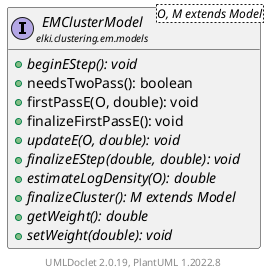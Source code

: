 @startuml
    remove .*\.(Instance|Par|Parameterizer|Factory)$
    set namespaceSeparator none
    hide empty fields
    hide empty methods

    interface "<size:14>EMClusterModel\n<size:10>elki.clustering.em.models" as elki.clustering.em.models.EMClusterModel<O, M extends Model> [[EMClusterModel.html]] {
        {abstract} +beginEStep(): void
        +needsTwoPass(): boolean
        +firstPassE(O, double): void
        +finalizeFirstPassE(): void
        {abstract} +updateE(O, double): void
        {abstract} +finalizeEStep(double, double): void
        {abstract} +estimateLogDensity(O): double
        {abstract} +finalizeCluster(): M extends Model
        {abstract} +getWeight(): double
        {abstract} +setWeight(double): void
    }

    center footer UMLDoclet 2.0.19, PlantUML 1.2022.8
@enduml
